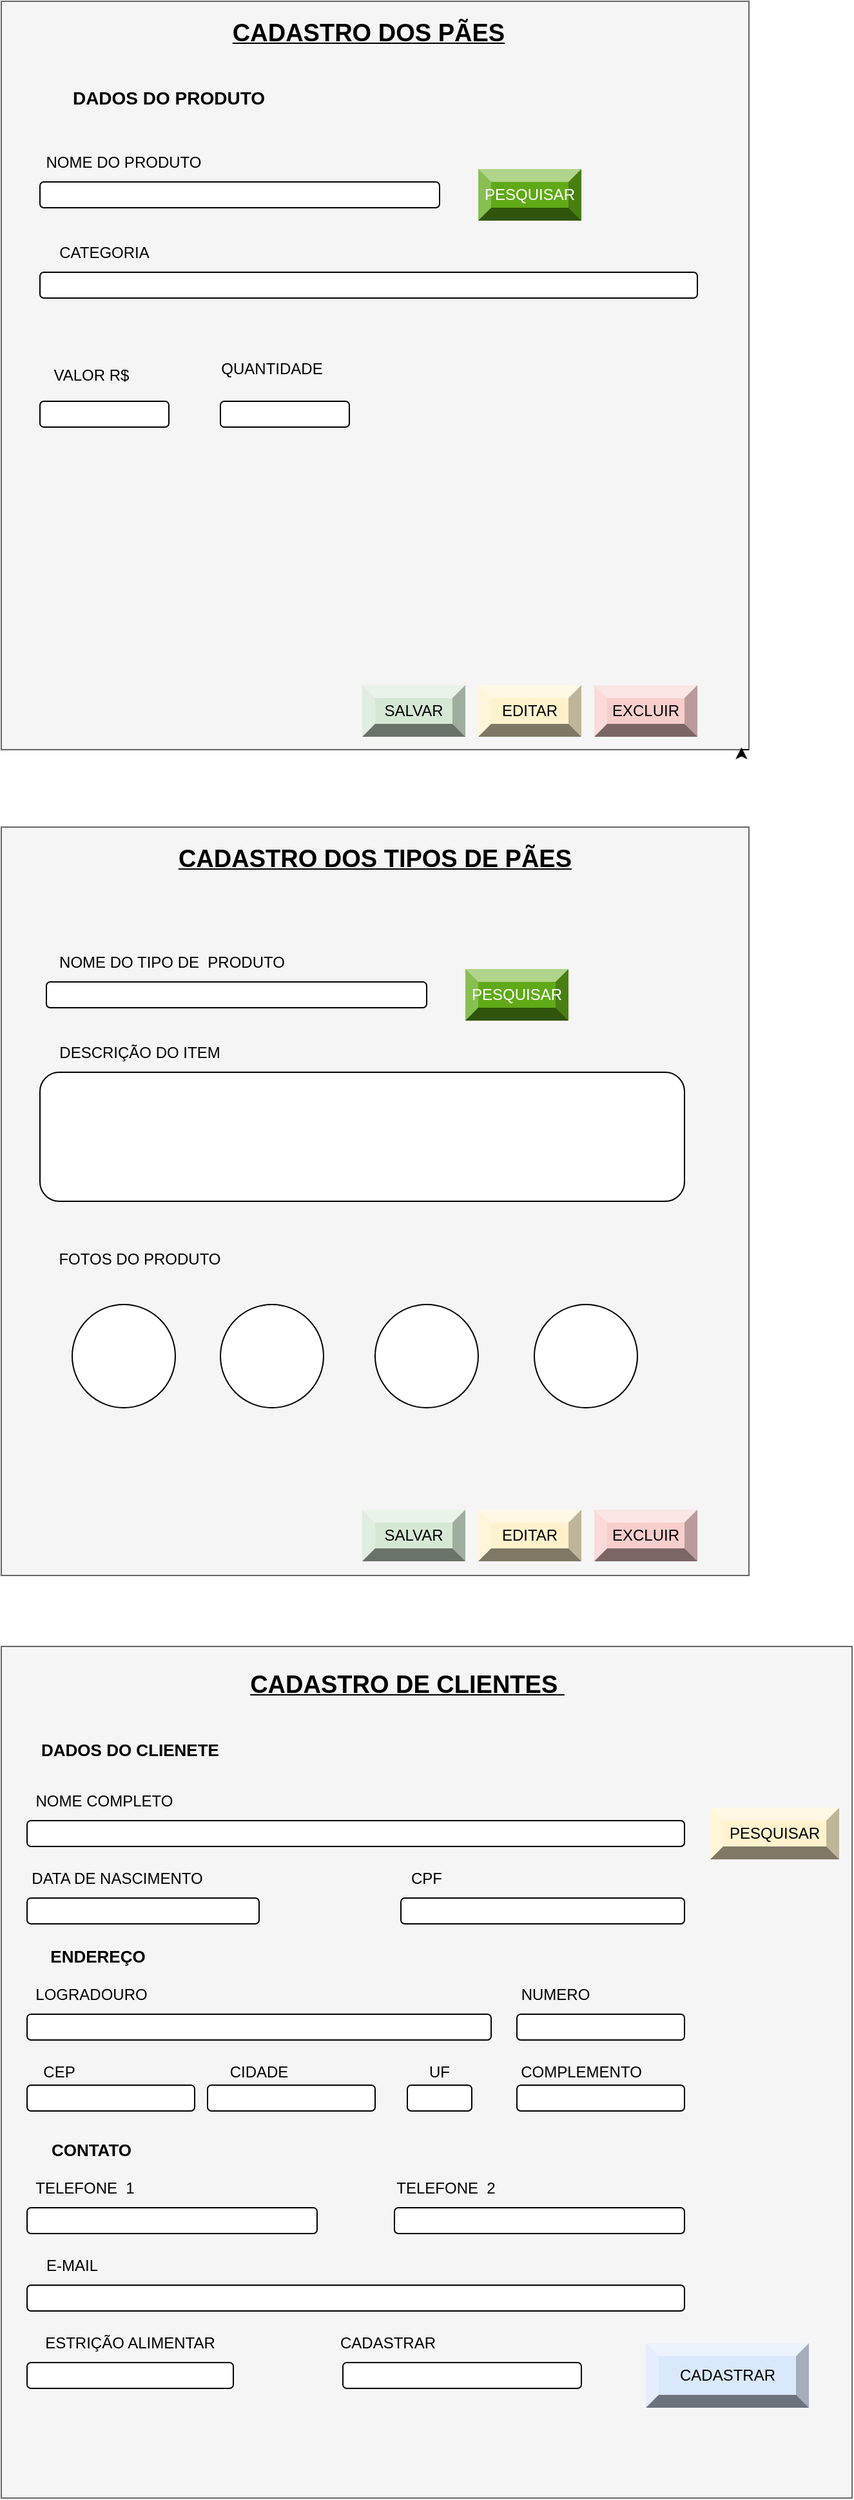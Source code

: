 <mxfile version="21.6.9" type="github">
  <diagram name="Página-1" id="vhzFF3WJnwFL6X2i2Ius">
    <mxGraphModel dx="1434" dy="853" grid="1" gridSize="10" guides="1" tooltips="1" connect="1" arrows="1" fold="1" page="1" pageScale="1" pageWidth="827" pageHeight="1169" math="0" shadow="0">
      <root>
        <mxCell id="0" />
        <mxCell id="1" parent="0" />
        <mxCell id="oiIjnjoe4jB1COE6UItx-1" value="" style="whiteSpace=wrap;html=1;aspect=fixed;fillColor=#f5f5f5;fontColor=#333333;strokeColor=#666666;" parent="1" vertex="1">
          <mxGeometry width="580" height="580" as="geometry" />
        </mxCell>
        <mxCell id="oiIjnjoe4jB1COE6UItx-2" value="CADASTRO DOS PÃES" style="text;html=1;strokeColor=none;fillColor=none;align=center;verticalAlign=middle;whiteSpace=wrap;rounded=0;fontStyle=5;fontSize=19;" parent="1" vertex="1">
          <mxGeometry x="150" y="10" width="270" height="30" as="geometry" />
        </mxCell>
        <mxCell id="oiIjnjoe4jB1COE6UItx-3" value="DADOS DO PRODUTO" style="text;html=1;strokeColor=none;fillColor=none;align=center;verticalAlign=middle;whiteSpace=wrap;rounded=0;fontStyle=1;fontSize=14;" parent="1" vertex="1">
          <mxGeometry x="50" y="60" width="160" height="30" as="geometry" />
        </mxCell>
        <mxCell id="oiIjnjoe4jB1COE6UItx-4" value="NOME DO PRODUTO" style="text;html=1;strokeColor=none;fillColor=none;align=center;verticalAlign=middle;whiteSpace=wrap;rounded=0;" parent="1" vertex="1">
          <mxGeometry x="30" y="110" width="130" height="30" as="geometry" />
        </mxCell>
        <mxCell id="oiIjnjoe4jB1COE6UItx-5" value="" style="rounded=1;whiteSpace=wrap;html=1;" parent="1" vertex="1">
          <mxGeometry x="30" y="140" width="310" height="20" as="geometry" />
        </mxCell>
        <mxCell id="oiIjnjoe4jB1COE6UItx-10" value="CATEGORIA" style="text;html=1;strokeColor=none;fillColor=none;align=center;verticalAlign=middle;whiteSpace=wrap;rounded=0;" parent="1" vertex="1">
          <mxGeometry x="30" y="180" width="100" height="30" as="geometry" />
        </mxCell>
        <mxCell id="oiIjnjoe4jB1COE6UItx-11" value="" style="rounded=1;whiteSpace=wrap;html=1;" parent="1" vertex="1">
          <mxGeometry x="30" y="210" width="510" height="20" as="geometry" />
        </mxCell>
        <mxCell id="oiIjnjoe4jB1COE6UItx-17" value="EXCLUIR" style="labelPosition=center;verticalLabelPosition=middle;align=center;html=1;shape=mxgraph.basic.shaded_button;dx=10;fillColor=#f8cecc;strokeColor=#b85450;whiteSpace=wrap;" parent="1" vertex="1">
          <mxGeometry x="460" y="530" width="80" height="40" as="geometry" />
        </mxCell>
        <mxCell id="oiIjnjoe4jB1COE6UItx-18" value="VALOR R$" style="text;html=1;strokeColor=none;fillColor=none;align=center;verticalAlign=middle;whiteSpace=wrap;rounded=0;" parent="1" vertex="1">
          <mxGeometry x="35" y="275" width="70" height="30" as="geometry" />
        </mxCell>
        <mxCell id="oiIjnjoe4jB1COE6UItx-19" value="" style="rounded=1;whiteSpace=wrap;html=1;" parent="1" vertex="1">
          <mxGeometry x="30" y="310" width="100" height="20" as="geometry" />
        </mxCell>
        <mxCell id="oiIjnjoe4jB1COE6UItx-20" value="QUANTIDADE" style="text;html=1;strokeColor=none;fillColor=none;align=center;verticalAlign=middle;whiteSpace=wrap;rounded=0;" parent="1" vertex="1">
          <mxGeometry x="180" y="270" width="60" height="30" as="geometry" />
        </mxCell>
        <mxCell id="oiIjnjoe4jB1COE6UItx-21" value="" style="rounded=1;whiteSpace=wrap;html=1;" parent="1" vertex="1">
          <mxGeometry x="170" y="310" width="100" height="20" as="geometry" />
        </mxCell>
        <mxCell id="oiIjnjoe4jB1COE6UItx-22" value="EDITAR" style="labelPosition=center;verticalLabelPosition=middle;align=center;html=1;shape=mxgraph.basic.shaded_button;dx=10;fillColor=#fff2cc;strokeColor=#d6b656;whiteSpace=wrap;" parent="1" vertex="1">
          <mxGeometry x="370" y="530" width="80" height="40" as="geometry" />
        </mxCell>
        <mxCell id="oiIjnjoe4jB1COE6UItx-23" value="SALVAR" style="labelPosition=center;verticalLabelPosition=middle;align=center;html=1;shape=mxgraph.basic.shaded_button;dx=10;fillColor=#d5e8d4;strokeColor=#82b366;whiteSpace=wrap;" parent="1" vertex="1">
          <mxGeometry x="280" y="530" width="80" height="40" as="geometry" />
        </mxCell>
        <mxCell id="oiIjnjoe4jB1COE6UItx-24" style="edgeStyle=orthogonalEdgeStyle;rounded=0;orthogonalLoop=1;jettySize=auto;html=1;exitX=1;exitY=1;exitDx=0;exitDy=0;entryX=0.99;entryY=0.997;entryDx=0;entryDy=0;entryPerimeter=0;" parent="1" source="oiIjnjoe4jB1COE6UItx-1" target="oiIjnjoe4jB1COE6UItx-1" edge="1">
          <mxGeometry relative="1" as="geometry" />
        </mxCell>
        <mxCell id="U2kCYm-Y_Qdvc8giH2do-2" value="PESQUISAR" style="labelPosition=center;verticalLabelPosition=middle;align=center;html=1;shape=mxgraph.basic.shaded_button;dx=10;fillColor=#60a917;strokeColor=#2D7600;whiteSpace=wrap;fontColor=#ffffff;" parent="1" vertex="1">
          <mxGeometry x="370" y="130" width="80" height="40" as="geometry" />
        </mxCell>
        <mxCell id="U2kCYm-Y_Qdvc8giH2do-3" value="" style="whiteSpace=wrap;html=1;aspect=fixed;fillColor=#f5f5f5;fontColor=#333333;strokeColor=#666666;" parent="1" vertex="1">
          <mxGeometry y="640" width="580" height="580" as="geometry" />
        </mxCell>
        <mxCell id="U2kCYm-Y_Qdvc8giH2do-4" value="CADASTRO DOS TIPOS DE PÃES" style="text;html=1;strokeColor=none;fillColor=none;align=center;verticalAlign=middle;whiteSpace=wrap;rounded=0;fontStyle=5;fontSize=19;" parent="1" vertex="1">
          <mxGeometry x="130" y="650" width="320" height="30" as="geometry" />
        </mxCell>
        <mxCell id="U2kCYm-Y_Qdvc8giH2do-5" value="NOME DO TIPO DE&amp;nbsp; PRODUTO" style="text;html=1;strokeColor=none;fillColor=none;align=center;verticalAlign=middle;whiteSpace=wrap;rounded=0;" parent="1" vertex="1">
          <mxGeometry x="35" y="730" width="195" height="30" as="geometry" />
        </mxCell>
        <mxCell id="U2kCYm-Y_Qdvc8giH2do-6" value="" style="rounded=1;whiteSpace=wrap;html=1;" parent="1" vertex="1">
          <mxGeometry x="35" y="760" width="295" height="20" as="geometry" />
        </mxCell>
        <mxCell id="U2kCYm-Y_Qdvc8giH2do-7" value="DESCRIÇÃO DO ITEM" style="text;html=1;strokeColor=none;fillColor=none;align=center;verticalAlign=middle;whiteSpace=wrap;rounded=0;" parent="1" vertex="1">
          <mxGeometry x="35" y="800" width="145" height="30" as="geometry" />
        </mxCell>
        <mxCell id="U2kCYm-Y_Qdvc8giH2do-8" value="" style="rounded=1;whiteSpace=wrap;html=1;" parent="1" vertex="1">
          <mxGeometry x="30" y="830" width="500" height="100" as="geometry" />
        </mxCell>
        <mxCell id="U2kCYm-Y_Qdvc8giH2do-9" value="FOTOS DO PRODUTO" style="text;html=1;strokeColor=none;fillColor=none;align=center;verticalAlign=middle;whiteSpace=wrap;rounded=0;" parent="1" vertex="1">
          <mxGeometry x="35" y="960" width="145" height="30" as="geometry" />
        </mxCell>
        <mxCell id="U2kCYm-Y_Qdvc8giH2do-10" value="" style="ellipse;whiteSpace=wrap;html=1;aspect=fixed;" parent="1" vertex="1">
          <mxGeometry x="55" y="1010" width="80" height="80" as="geometry" />
        </mxCell>
        <mxCell id="U2kCYm-Y_Qdvc8giH2do-11" value="" style="ellipse;whiteSpace=wrap;html=1;aspect=fixed;" parent="1" vertex="1">
          <mxGeometry x="170" y="1010" width="80" height="80" as="geometry" />
        </mxCell>
        <mxCell id="U2kCYm-Y_Qdvc8giH2do-12" value="" style="ellipse;whiteSpace=wrap;html=1;aspect=fixed;" parent="1" vertex="1">
          <mxGeometry x="290" y="1010" width="80" height="80" as="geometry" />
        </mxCell>
        <mxCell id="U2kCYm-Y_Qdvc8giH2do-13" value="" style="ellipse;whiteSpace=wrap;html=1;aspect=fixed;" parent="1" vertex="1">
          <mxGeometry x="413.5" y="1010" width="80" height="80" as="geometry" />
        </mxCell>
        <mxCell id="U2kCYm-Y_Qdvc8giH2do-14" value="SALVAR" style="labelPosition=center;verticalLabelPosition=middle;align=center;html=1;shape=mxgraph.basic.shaded_button;dx=10;fillColor=#d5e8d4;strokeColor=#82b366;whiteSpace=wrap;" parent="1" vertex="1">
          <mxGeometry x="280" y="1169" width="80" height="40" as="geometry" />
        </mxCell>
        <mxCell id="U2kCYm-Y_Qdvc8giH2do-15" value="EDITAR" style="labelPosition=center;verticalLabelPosition=middle;align=center;html=1;shape=mxgraph.basic.shaded_button;dx=10;fillColor=#fff2cc;strokeColor=#d6b656;whiteSpace=wrap;" parent="1" vertex="1">
          <mxGeometry x="370" y="1169" width="80" height="40" as="geometry" />
        </mxCell>
        <mxCell id="U2kCYm-Y_Qdvc8giH2do-16" value="EXCLUIR" style="labelPosition=center;verticalLabelPosition=middle;align=center;html=1;shape=mxgraph.basic.shaded_button;dx=10;fillColor=#f8cecc;strokeColor=#b85450;whiteSpace=wrap;" parent="1" vertex="1">
          <mxGeometry x="460" y="1169" width="80" height="40" as="geometry" />
        </mxCell>
        <mxCell id="BkJWETm3DvNP4LqYi8ri-1" value="PESQUISAR" style="labelPosition=center;verticalLabelPosition=middle;align=center;html=1;shape=mxgraph.basic.shaded_button;dx=10;fillColor=#60a917;strokeColor=#2D7600;whiteSpace=wrap;fontColor=#ffffff;" parent="1" vertex="1">
          <mxGeometry x="360" y="750" width="80" height="40" as="geometry" />
        </mxCell>
        <mxCell id="9osInXyy-S7T4AAbR_Op-1" value="" style="whiteSpace=wrap;html=1;aspect=fixed;fillColor=#f5f5f5;strokeColor=#666666;fontColor=#333333;" vertex="1" parent="1">
          <mxGeometry y="1275" width="660" height="660" as="geometry" />
        </mxCell>
        <mxCell id="9osInXyy-S7T4AAbR_Op-2" value="CADASTRO DE CLIENTES&amp;nbsp;" style="text;html=1;strokeColor=none;fillColor=none;align=center;verticalAlign=middle;whiteSpace=wrap;rounded=0;fontStyle=5;fontSize=19;" vertex="1" parent="1">
          <mxGeometry x="180" y="1290" width="270" height="30" as="geometry" />
        </mxCell>
        <mxCell id="9osInXyy-S7T4AAbR_Op-3" value="DADOS DO CLIENETE" style="text;html=1;strokeColor=none;fillColor=none;align=center;verticalAlign=middle;whiteSpace=wrap;rounded=0;fontSize=13;fontStyle=1" vertex="1" parent="1">
          <mxGeometry x="30" y="1340" width="140" height="30" as="geometry" />
        </mxCell>
        <mxCell id="9osInXyy-S7T4AAbR_Op-4" value="NOME COMPLETO" style="text;html=1;strokeColor=none;fillColor=none;align=center;verticalAlign=middle;whiteSpace=wrap;rounded=0;" vertex="1" parent="1">
          <mxGeometry x="10" y="1380" width="140" height="30" as="geometry" />
        </mxCell>
        <mxCell id="9osInXyy-S7T4AAbR_Op-5" value="" style="rounded=1;whiteSpace=wrap;html=1;" vertex="1" parent="1">
          <mxGeometry x="20" y="1410" width="510" height="20" as="geometry" />
        </mxCell>
        <mxCell id="9osInXyy-S7T4AAbR_Op-6" value="DATA DE NASCIMENTO" style="text;html=1;strokeColor=none;fillColor=none;align=center;verticalAlign=middle;whiteSpace=wrap;rounded=0;" vertex="1" parent="1">
          <mxGeometry x="20" y="1440" width="140" height="30" as="geometry" />
        </mxCell>
        <mxCell id="9osInXyy-S7T4AAbR_Op-7" value="" style="rounded=1;whiteSpace=wrap;html=1;" vertex="1" parent="1">
          <mxGeometry x="20" y="1470" width="180" height="20" as="geometry" />
        </mxCell>
        <mxCell id="9osInXyy-S7T4AAbR_Op-8" value="CPF" style="text;html=1;strokeColor=none;fillColor=none;align=center;verticalAlign=middle;whiteSpace=wrap;rounded=0;" vertex="1" parent="1">
          <mxGeometry x="300" y="1440" width="60" height="30" as="geometry" />
        </mxCell>
        <mxCell id="9osInXyy-S7T4AAbR_Op-9" value="" style="rounded=1;whiteSpace=wrap;html=1;" vertex="1" parent="1">
          <mxGeometry x="310" y="1470" width="220" height="20" as="geometry" />
        </mxCell>
        <mxCell id="9osInXyy-S7T4AAbR_Op-10" value="ENDEREÇO" style="text;html=1;strokeColor=none;fillColor=none;align=center;verticalAlign=middle;whiteSpace=wrap;rounded=0;fontSize=13;fontStyle=1" vertex="1" parent="1">
          <mxGeometry x="20" y="1500" width="110" height="30" as="geometry" />
        </mxCell>
        <mxCell id="9osInXyy-S7T4AAbR_Op-11" value="LOGRADOURO" style="text;html=1;strokeColor=none;fillColor=none;align=center;verticalAlign=middle;whiteSpace=wrap;rounded=0;" vertex="1" parent="1">
          <mxGeometry x="40" y="1530" width="60" height="30" as="geometry" />
        </mxCell>
        <mxCell id="9osInXyy-S7T4AAbR_Op-12" value="" style="rounded=1;whiteSpace=wrap;html=1;" vertex="1" parent="1">
          <mxGeometry x="20" y="1560" width="360" height="20" as="geometry" />
        </mxCell>
        <mxCell id="9osInXyy-S7T4AAbR_Op-13" value="NUMERO" style="text;html=1;strokeColor=none;fillColor=none;align=center;verticalAlign=middle;whiteSpace=wrap;rounded=0;" vertex="1" parent="1">
          <mxGeometry x="400" y="1530" width="60" height="30" as="geometry" />
        </mxCell>
        <mxCell id="9osInXyy-S7T4AAbR_Op-14" value="" style="rounded=1;whiteSpace=wrap;html=1;" vertex="1" parent="1">
          <mxGeometry x="400" y="1560" width="130" height="20" as="geometry" />
        </mxCell>
        <mxCell id="9osInXyy-S7T4AAbR_Op-15" value="CEP" style="text;html=1;strokeColor=none;fillColor=none;align=center;verticalAlign=middle;whiteSpace=wrap;rounded=0;" vertex="1" parent="1">
          <mxGeometry x="15" y="1590" width="60" height="30" as="geometry" />
        </mxCell>
        <mxCell id="9osInXyy-S7T4AAbR_Op-16" value="" style="rounded=1;whiteSpace=wrap;html=1;" vertex="1" parent="1">
          <mxGeometry x="20" y="1615" width="130" height="20" as="geometry" />
        </mxCell>
        <mxCell id="9osInXyy-S7T4AAbR_Op-17" value="CIDADE" style="text;html=1;strokeColor=none;fillColor=none;align=center;verticalAlign=middle;whiteSpace=wrap;rounded=0;" vertex="1" parent="1">
          <mxGeometry x="170" y="1590" width="60" height="30" as="geometry" />
        </mxCell>
        <mxCell id="9osInXyy-S7T4AAbR_Op-18" value="" style="rounded=1;whiteSpace=wrap;html=1;" vertex="1" parent="1">
          <mxGeometry x="160" y="1615" width="130" height="20" as="geometry" />
        </mxCell>
        <mxCell id="9osInXyy-S7T4AAbR_Op-19" value="UF" style="text;html=1;strokeColor=none;fillColor=none;align=center;verticalAlign=middle;whiteSpace=wrap;rounded=0;" vertex="1" parent="1">
          <mxGeometry x="310" y="1590" width="60" height="30" as="geometry" />
        </mxCell>
        <mxCell id="9osInXyy-S7T4AAbR_Op-20" value="" style="rounded=1;whiteSpace=wrap;html=1;" vertex="1" parent="1">
          <mxGeometry x="315" y="1615" width="50" height="20" as="geometry" />
        </mxCell>
        <mxCell id="9osInXyy-S7T4AAbR_Op-21" value="COMPLEMENTO" style="text;html=1;strokeColor=none;fillColor=none;align=center;verticalAlign=middle;whiteSpace=wrap;rounded=0;" vertex="1" parent="1">
          <mxGeometry x="420" y="1590" width="60" height="30" as="geometry" />
        </mxCell>
        <mxCell id="9osInXyy-S7T4AAbR_Op-22" value="" style="rounded=1;whiteSpace=wrap;html=1;" vertex="1" parent="1">
          <mxGeometry x="400" y="1615" width="130" height="20" as="geometry" />
        </mxCell>
        <mxCell id="9osInXyy-S7T4AAbR_Op-23" value="CONTATO" style="text;html=1;strokeColor=none;fillColor=none;align=center;verticalAlign=middle;whiteSpace=wrap;rounded=0;fontSize=13;fontStyle=1" vertex="1" parent="1">
          <mxGeometry x="15" y="1650" width="110" height="30" as="geometry" />
        </mxCell>
        <mxCell id="9osInXyy-S7T4AAbR_Op-24" value="TELEFONE&amp;nbsp; 1" style="text;html=1;strokeColor=none;fillColor=none;align=center;verticalAlign=middle;whiteSpace=wrap;rounded=0;" vertex="1" parent="1">
          <mxGeometry x="25" y="1680" width="80" height="30" as="geometry" />
        </mxCell>
        <mxCell id="9osInXyy-S7T4AAbR_Op-25" value="" style="rounded=1;whiteSpace=wrap;html=1;" vertex="1" parent="1">
          <mxGeometry x="20" y="1710" width="225" height="20" as="geometry" />
        </mxCell>
        <mxCell id="9osInXyy-S7T4AAbR_Op-26" value="E-MAIL" style="text;html=1;strokeColor=none;fillColor=none;align=center;verticalAlign=middle;whiteSpace=wrap;rounded=0;" vertex="1" parent="1">
          <mxGeometry x="25" y="1740" width="60" height="30" as="geometry" />
        </mxCell>
        <mxCell id="9osInXyy-S7T4AAbR_Op-27" value="" style="rounded=1;whiteSpace=wrap;html=1;" vertex="1" parent="1">
          <mxGeometry x="20" y="1770" width="510" height="20" as="geometry" />
        </mxCell>
        <mxCell id="9osInXyy-S7T4AAbR_Op-28" value="TELEFONE&amp;nbsp; 2" style="text;html=1;strokeColor=none;fillColor=none;align=center;verticalAlign=middle;whiteSpace=wrap;rounded=0;" vertex="1" parent="1">
          <mxGeometry x="305" y="1680" width="80" height="30" as="geometry" />
        </mxCell>
        <mxCell id="9osInXyy-S7T4AAbR_Op-29" value="" style="rounded=1;whiteSpace=wrap;html=1;" vertex="1" parent="1">
          <mxGeometry x="305" y="1710" width="225" height="20" as="geometry" />
        </mxCell>
        <mxCell id="9osInXyy-S7T4AAbR_Op-30" value="ESTRIÇÃO ALIMENTAR" style="text;html=1;strokeColor=none;fillColor=none;align=center;verticalAlign=middle;whiteSpace=wrap;rounded=0;" vertex="1" parent="1">
          <mxGeometry x="25" y="1800" width="150" height="30" as="geometry" />
        </mxCell>
        <mxCell id="9osInXyy-S7T4AAbR_Op-31" value="" style="rounded=1;whiteSpace=wrap;html=1;" vertex="1" parent="1">
          <mxGeometry x="20" y="1830" width="160" height="20" as="geometry" />
        </mxCell>
        <mxCell id="9osInXyy-S7T4AAbR_Op-32" value="CADASTRAR" style="text;html=1;strokeColor=none;fillColor=none;align=center;verticalAlign=middle;whiteSpace=wrap;rounded=0;" vertex="1" parent="1">
          <mxGeometry x="270" y="1800" width="60" height="30" as="geometry" />
        </mxCell>
        <mxCell id="9osInXyy-S7T4AAbR_Op-33" value="" style="rounded=1;whiteSpace=wrap;html=1;" vertex="1" parent="1">
          <mxGeometry x="265" y="1830" width="185" height="20" as="geometry" />
        </mxCell>
        <mxCell id="9osInXyy-S7T4AAbR_Op-34" value="CADASTRAR" style="labelPosition=center;verticalLabelPosition=middle;align=center;html=1;shape=mxgraph.basic.shaded_button;dx=10;fillColor=#dae8fc;strokeColor=#6c8ebf;whiteSpace=wrap;" vertex="1" parent="1">
          <mxGeometry x="500" y="1815" width="126.5" height="50" as="geometry" />
        </mxCell>
        <mxCell id="9osInXyy-S7T4AAbR_Op-36" value="PESQUISAR" style="labelPosition=center;verticalLabelPosition=middle;align=center;html=1;shape=mxgraph.basic.shaded_button;dx=10;fillColor=#fff2cc;strokeColor=#d6b656;whiteSpace=wrap;" vertex="1" parent="1">
          <mxGeometry x="550" y="1400" width="100" height="40" as="geometry" />
        </mxCell>
      </root>
    </mxGraphModel>
  </diagram>
</mxfile>
